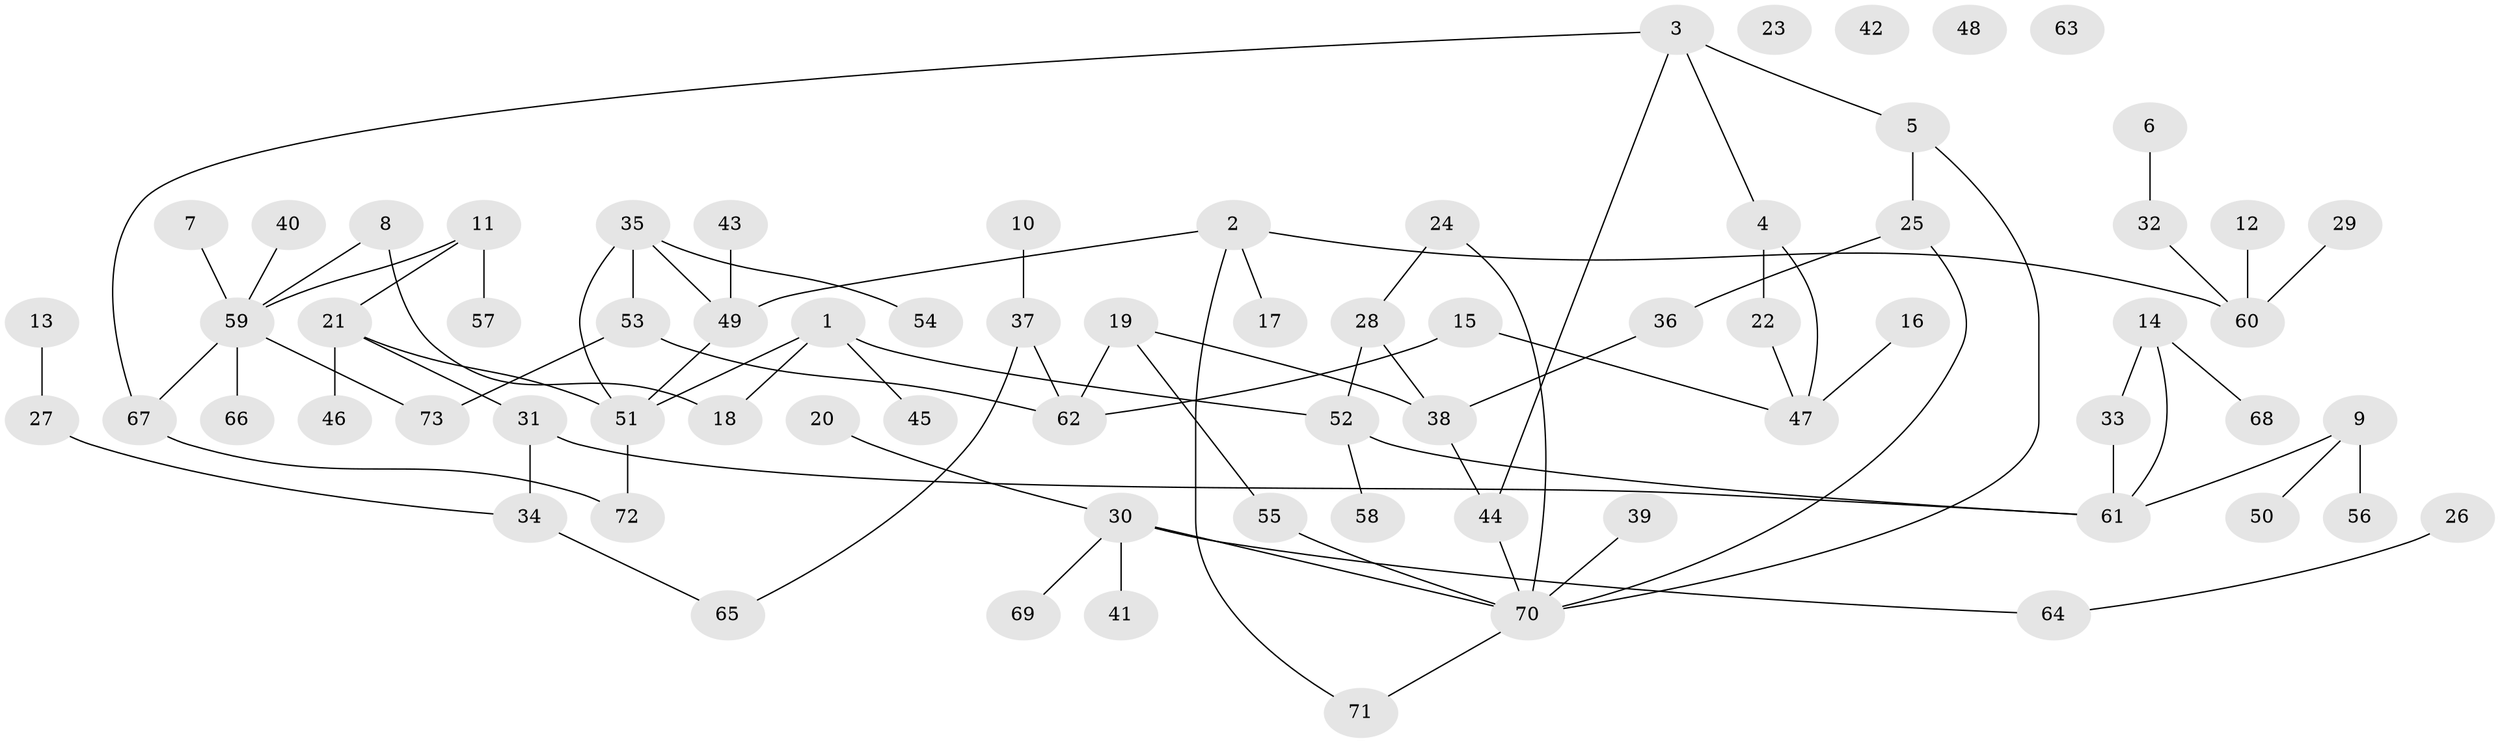 // coarse degree distribution, {4: 0.11764705882352941, 5: 0.0392156862745098, 2: 0.1568627450980392, 1: 0.35294117647058826, 7: 0.0196078431372549, 3: 0.19607843137254902, 0: 0.0784313725490196, 9: 0.0196078431372549, 6: 0.0196078431372549}
// Generated by graph-tools (version 1.1) at 2025/16/03/04/25 18:16:41]
// undirected, 73 vertices, 85 edges
graph export_dot {
graph [start="1"]
  node [color=gray90,style=filled];
  1;
  2;
  3;
  4;
  5;
  6;
  7;
  8;
  9;
  10;
  11;
  12;
  13;
  14;
  15;
  16;
  17;
  18;
  19;
  20;
  21;
  22;
  23;
  24;
  25;
  26;
  27;
  28;
  29;
  30;
  31;
  32;
  33;
  34;
  35;
  36;
  37;
  38;
  39;
  40;
  41;
  42;
  43;
  44;
  45;
  46;
  47;
  48;
  49;
  50;
  51;
  52;
  53;
  54;
  55;
  56;
  57;
  58;
  59;
  60;
  61;
  62;
  63;
  64;
  65;
  66;
  67;
  68;
  69;
  70;
  71;
  72;
  73;
  1 -- 18;
  1 -- 45;
  1 -- 51;
  1 -- 52;
  2 -- 17;
  2 -- 49;
  2 -- 60;
  2 -- 71;
  3 -- 4;
  3 -- 5;
  3 -- 44;
  3 -- 67;
  4 -- 22;
  4 -- 47;
  5 -- 25;
  5 -- 70;
  6 -- 32;
  7 -- 59;
  8 -- 18;
  8 -- 59;
  9 -- 50;
  9 -- 56;
  9 -- 61;
  10 -- 37;
  11 -- 21;
  11 -- 57;
  11 -- 59;
  12 -- 60;
  13 -- 27;
  14 -- 33;
  14 -- 61;
  14 -- 68;
  15 -- 47;
  15 -- 62;
  16 -- 47;
  19 -- 38;
  19 -- 55;
  19 -- 62;
  20 -- 30;
  21 -- 31;
  21 -- 46;
  21 -- 51;
  22 -- 47;
  24 -- 28;
  24 -- 70;
  25 -- 36;
  25 -- 70;
  26 -- 64;
  27 -- 34;
  28 -- 38;
  28 -- 52;
  29 -- 60;
  30 -- 41;
  30 -- 64;
  30 -- 69;
  30 -- 70;
  31 -- 34;
  31 -- 61;
  32 -- 60;
  33 -- 61;
  34 -- 65;
  35 -- 49;
  35 -- 51;
  35 -- 53;
  35 -- 54;
  36 -- 38;
  37 -- 62;
  37 -- 65;
  38 -- 44;
  39 -- 70;
  40 -- 59;
  43 -- 49;
  44 -- 70;
  49 -- 51;
  51 -- 72;
  52 -- 58;
  52 -- 61;
  53 -- 62;
  53 -- 73;
  55 -- 70;
  59 -- 66;
  59 -- 67;
  59 -- 73;
  67 -- 72;
  70 -- 71;
}
